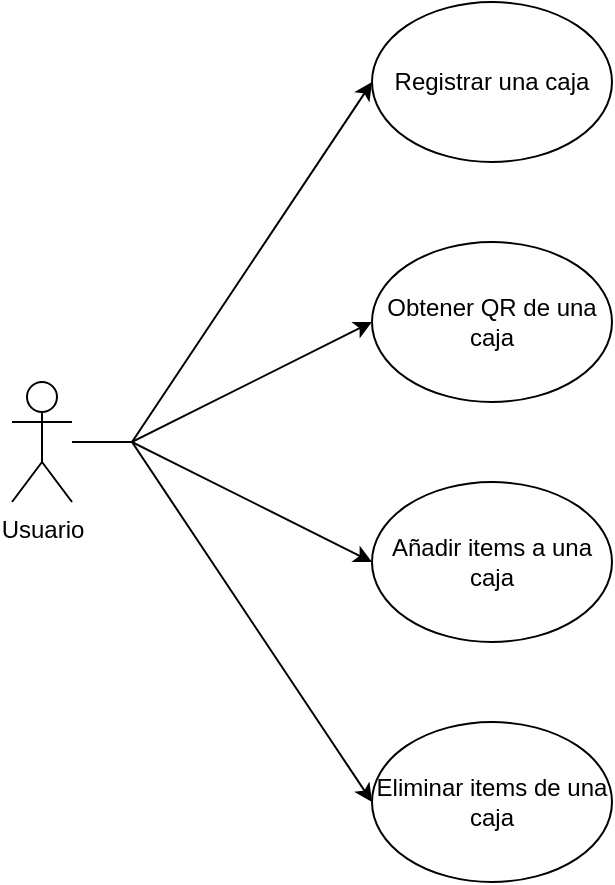 <mxfile version="14.7.4" type="embed"><diagram id="VwUfr1MPXzOF-PHVqk4a" name="Casos de uso"><mxGraphModel dx="1384" dy="1173" grid="1" gridSize="10" guides="1" tooltips="1" connect="1" arrows="1" fold="1" page="1" pageScale="1" pageWidth="850" pageHeight="1100" math="0" shadow="0"><root><mxCell id="0"/><mxCell id="1" parent="0"/><mxCell id="8" style="rounded=0;orthogonalLoop=1;jettySize=auto;html=1;entryX=0;entryY=0.5;entryDx=0;entryDy=0;" edge="1" parent="1" source="2" target="3"><mxGeometry relative="1" as="geometry"><Array as="points"><mxPoint x="200" y="320"/></Array></mxGeometry></mxCell><mxCell id="9" style="edgeStyle=none;rounded=0;orthogonalLoop=1;jettySize=auto;html=1;entryX=0;entryY=0.5;entryDx=0;entryDy=0;" edge="1" parent="1" source="2" target="5"><mxGeometry relative="1" as="geometry"><Array as="points"><mxPoint x="200" y="320"/></Array></mxGeometry></mxCell><mxCell id="10" style="edgeStyle=none;rounded=0;orthogonalLoop=1;jettySize=auto;html=1;entryX=0;entryY=0.5;entryDx=0;entryDy=0;" edge="1" parent="1" source="2" target="6"><mxGeometry relative="1" as="geometry"><Array as="points"><mxPoint x="200" y="320"/></Array></mxGeometry></mxCell><mxCell id="11" style="edgeStyle=none;rounded=0;orthogonalLoop=1;jettySize=auto;html=1;entryX=0;entryY=0.5;entryDx=0;entryDy=0;" edge="1" parent="1" source="2" target="7"><mxGeometry relative="1" as="geometry"><Array as="points"><mxPoint x="200" y="320"/></Array></mxGeometry></mxCell><mxCell id="2" value="Usuario" style="shape=umlActor;verticalLabelPosition=bottom;verticalAlign=top;html=1;outlineConnect=0;" vertex="1" parent="1"><mxGeometry x="140" y="290" width="30" height="60" as="geometry"/></mxCell><mxCell id="3" value="Registrar una caja" style="ellipse;whiteSpace=wrap;html=1;" vertex="1" parent="1"><mxGeometry x="320" y="100" width="120" height="80" as="geometry"/></mxCell><mxCell id="5" value="Obtener QR de una caja" style="ellipse;whiteSpace=wrap;html=1;" vertex="1" parent="1"><mxGeometry x="320" y="220" width="120" height="80" as="geometry"/></mxCell><mxCell id="6" value="Añadir items a una caja" style="ellipse;whiteSpace=wrap;html=1;" vertex="1" parent="1"><mxGeometry x="320" y="340" width="120" height="80" as="geometry"/></mxCell><mxCell id="7" value="Eliminar items de una caja" style="ellipse;whiteSpace=wrap;html=1;" vertex="1" parent="1"><mxGeometry x="320" y="460" width="120" height="80" as="geometry"/></mxCell></root></mxGraphModel></diagram></mxfile>